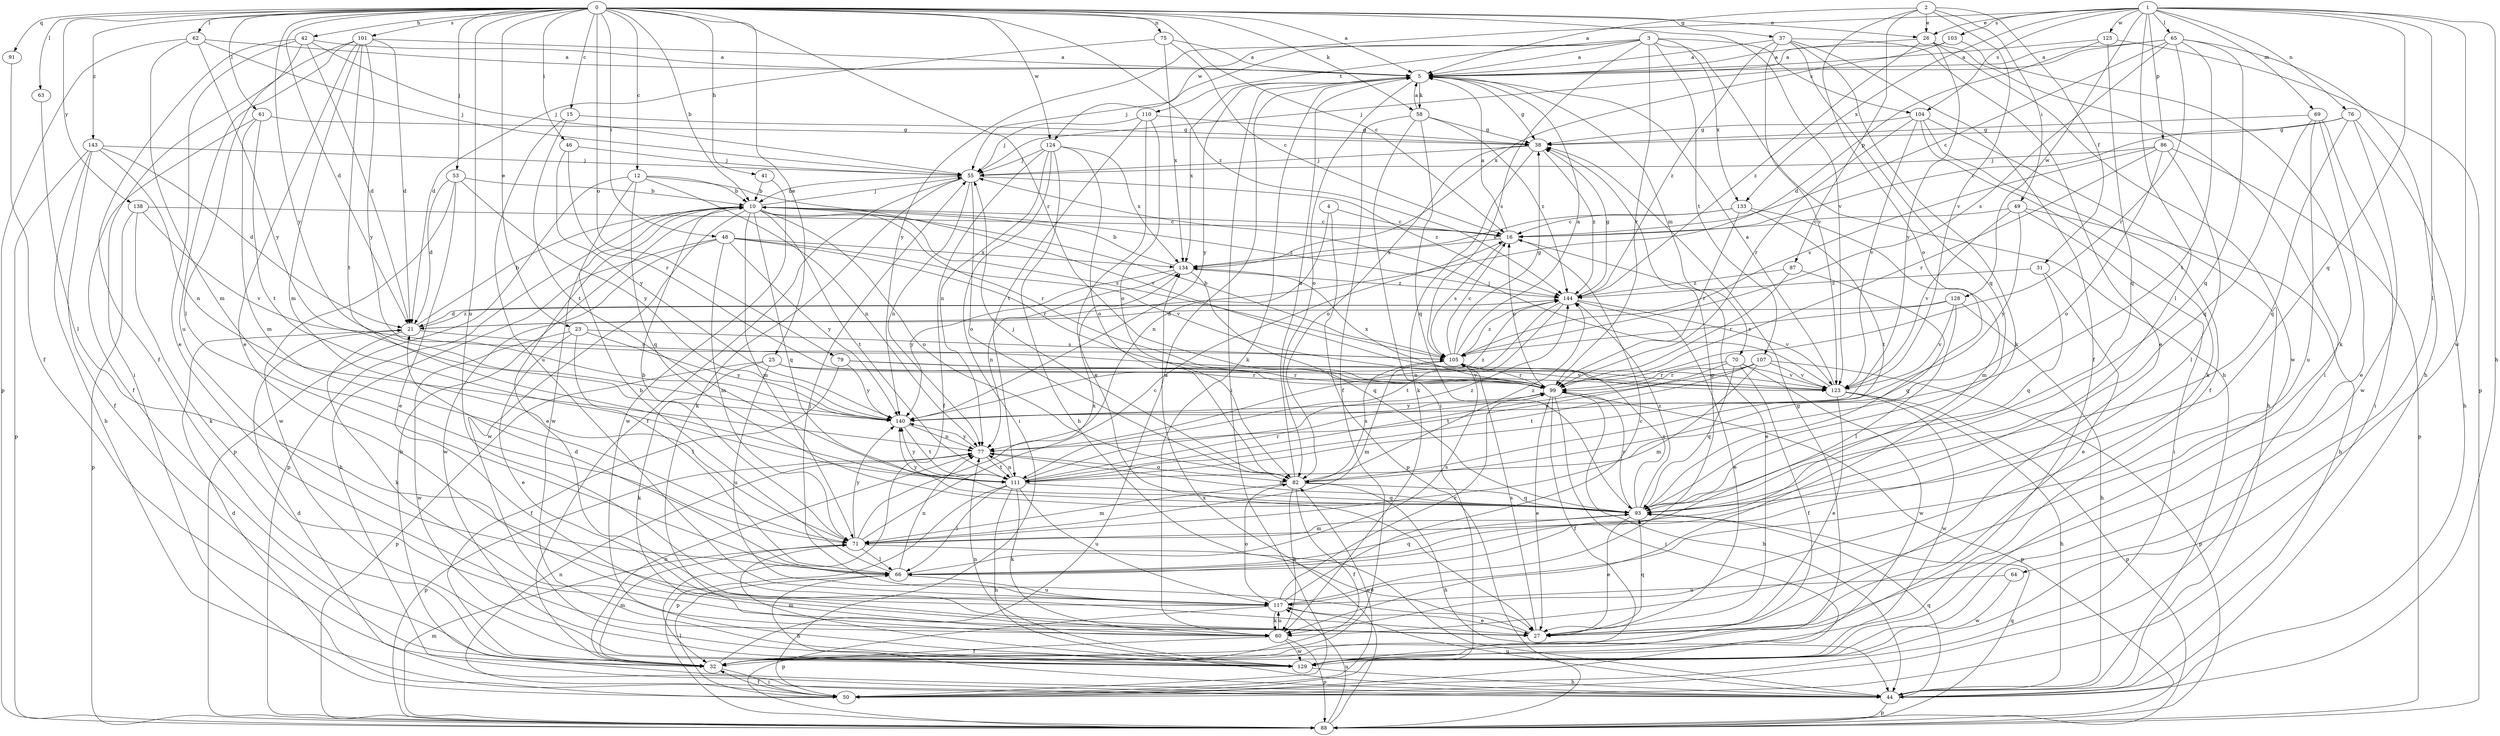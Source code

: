 strict digraph  {
0;
1;
2;
3;
4;
5;
10;
12;
15;
16;
21;
23;
25;
26;
27;
31;
32;
37;
38;
41;
42;
44;
46;
48;
49;
50;
53;
55;
58;
60;
61;
62;
63;
64;
65;
66;
69;
70;
71;
75;
76;
77;
79;
82;
86;
87;
88;
91;
93;
99;
101;
103;
104;
105;
107;
110;
111;
117;
123;
124;
125;
128;
129;
133;
134;
138;
140;
143;
144;
0 -> 5  [label=a];
0 -> 10  [label=b];
0 -> 12  [label=c];
0 -> 15  [label=c];
0 -> 16  [label=c];
0 -> 21  [label=d];
0 -> 23  [label=e];
0 -> 25  [label=e];
0 -> 26  [label=e];
0 -> 37  [label=g];
0 -> 41  [label=h];
0 -> 42  [label=h];
0 -> 46  [label=i];
0 -> 48  [label=i];
0 -> 53  [label=j];
0 -> 58  [label=k];
0 -> 61  [label=l];
0 -> 62  [label=l];
0 -> 63  [label=l];
0 -> 75  [label=n];
0 -> 79  [label=o];
0 -> 91  [label=q];
0 -> 99  [label=r];
0 -> 101  [label=s];
0 -> 117  [label=u];
0 -> 123  [label=v];
0 -> 124  [label=w];
0 -> 138  [label=y];
0 -> 140  [label=y];
0 -> 143  [label=z];
0 -> 144  [label=z];
1 -> 26  [label=e];
1 -> 44  [label=h];
1 -> 64  [label=l];
1 -> 65  [label=l];
1 -> 66  [label=l];
1 -> 69  [label=m];
1 -> 76  [label=n];
1 -> 86  [label=p];
1 -> 93  [label=q];
1 -> 103  [label=s];
1 -> 104  [label=s];
1 -> 124  [label=w];
1 -> 125  [label=w];
1 -> 128  [label=w];
1 -> 129  [label=w];
1 -> 133  [label=x];
2 -> 5  [label=a];
2 -> 26  [label=e];
2 -> 31  [label=f];
2 -> 49  [label=i];
2 -> 82  [label=o];
2 -> 87  [label=p];
2 -> 123  [label=v];
3 -> 5  [label=a];
3 -> 44  [label=h];
3 -> 55  [label=j];
3 -> 99  [label=r];
3 -> 104  [label=s];
3 -> 105  [label=s];
3 -> 107  [label=t];
3 -> 110  [label=t];
3 -> 133  [label=x];
3 -> 140  [label=y];
4 -> 16  [label=c];
4 -> 77  [label=n];
4 -> 88  [label=p];
5 -> 38  [label=g];
5 -> 50  [label=i];
5 -> 58  [label=k];
5 -> 60  [label=k];
5 -> 70  [label=m];
5 -> 82  [label=o];
5 -> 134  [label=x];
5 -> 140  [label=y];
10 -> 16  [label=c];
10 -> 27  [label=e];
10 -> 55  [label=j];
10 -> 71  [label=m];
10 -> 82  [label=o];
10 -> 88  [label=p];
10 -> 93  [label=q];
10 -> 99  [label=r];
10 -> 105  [label=s];
10 -> 111  [label=t];
10 -> 129  [label=w];
10 -> 144  [label=z];
12 -> 10  [label=b];
12 -> 77  [label=n];
12 -> 88  [label=p];
12 -> 93  [label=q];
12 -> 123  [label=v];
12 -> 129  [label=w];
15 -> 38  [label=g];
15 -> 111  [label=t];
15 -> 117  [label=u];
16 -> 5  [label=a];
16 -> 27  [label=e];
16 -> 105  [label=s];
16 -> 134  [label=x];
21 -> 10  [label=b];
21 -> 60  [label=k];
21 -> 105  [label=s];
21 -> 144  [label=z];
23 -> 27  [label=e];
23 -> 66  [label=l];
23 -> 105  [label=s];
23 -> 129  [label=w];
23 -> 140  [label=y];
25 -> 60  [label=k];
25 -> 88  [label=p];
25 -> 99  [label=r];
25 -> 117  [label=u];
25 -> 123  [label=v];
26 -> 5  [label=a];
26 -> 50  [label=i];
26 -> 129  [label=w];
26 -> 140  [label=y];
26 -> 144  [label=z];
27 -> 55  [label=j];
27 -> 93  [label=q];
27 -> 105  [label=s];
31 -> 27  [label=e];
31 -> 93  [label=q];
31 -> 144  [label=z];
32 -> 5  [label=a];
32 -> 50  [label=i];
32 -> 71  [label=m];
32 -> 77  [label=n];
37 -> 5  [label=a];
37 -> 27  [label=e];
37 -> 32  [label=f];
37 -> 60  [label=k];
37 -> 93  [label=q];
37 -> 123  [label=v];
37 -> 144  [label=z];
38 -> 55  [label=j];
38 -> 60  [label=k];
38 -> 82  [label=o];
38 -> 144  [label=z];
41 -> 10  [label=b];
41 -> 129  [label=w];
42 -> 5  [label=a];
42 -> 21  [label=d];
42 -> 27  [label=e];
42 -> 32  [label=f];
42 -> 55  [label=j];
42 -> 66  [label=l];
44 -> 10  [label=b];
44 -> 21  [label=d];
44 -> 88  [label=p];
44 -> 93  [label=q];
44 -> 117  [label=u];
46 -> 55  [label=j];
46 -> 99  [label=r];
46 -> 140  [label=y];
48 -> 44  [label=h];
48 -> 71  [label=m];
48 -> 99  [label=r];
48 -> 123  [label=v];
48 -> 129  [label=w];
48 -> 134  [label=x];
48 -> 140  [label=y];
49 -> 16  [label=c];
49 -> 44  [label=h];
49 -> 50  [label=i];
49 -> 123  [label=v];
49 -> 140  [label=y];
50 -> 21  [label=d];
50 -> 32  [label=f];
50 -> 66  [label=l];
50 -> 77  [label=n];
50 -> 82  [label=o];
53 -> 10  [label=b];
53 -> 21  [label=d];
53 -> 27  [label=e];
53 -> 129  [label=w];
53 -> 140  [label=y];
55 -> 10  [label=b];
55 -> 32  [label=f];
55 -> 60  [label=k];
55 -> 77  [label=n];
55 -> 82  [label=o];
55 -> 144  [label=z];
58 -> 5  [label=a];
58 -> 32  [label=f];
58 -> 38  [label=g];
58 -> 50  [label=i];
58 -> 93  [label=q];
58 -> 144  [label=z];
60 -> 32  [label=f];
60 -> 88  [label=p];
60 -> 117  [label=u];
60 -> 129  [label=w];
61 -> 32  [label=f];
61 -> 38  [label=g];
61 -> 71  [label=m];
61 -> 111  [label=t];
62 -> 5  [label=a];
62 -> 55  [label=j];
62 -> 71  [label=m];
62 -> 88  [label=p];
62 -> 140  [label=y];
63 -> 66  [label=l];
64 -> 117  [label=u];
64 -> 129  [label=w];
65 -> 5  [label=a];
65 -> 16  [label=c];
65 -> 44  [label=h];
65 -> 55  [label=j];
65 -> 93  [label=q];
65 -> 99  [label=r];
65 -> 105  [label=s];
65 -> 111  [label=t];
66 -> 10  [label=b];
66 -> 21  [label=d];
66 -> 44  [label=h];
66 -> 77  [label=n];
66 -> 93  [label=q];
66 -> 105  [label=s];
66 -> 117  [label=u];
69 -> 27  [label=e];
69 -> 38  [label=g];
69 -> 50  [label=i];
69 -> 93  [label=q];
69 -> 117  [label=u];
70 -> 32  [label=f];
70 -> 93  [label=q];
70 -> 99  [label=r];
70 -> 111  [label=t];
70 -> 123  [label=v];
70 -> 129  [label=w];
71 -> 10  [label=b];
71 -> 16  [label=c];
71 -> 27  [label=e];
71 -> 66  [label=l];
71 -> 134  [label=x];
71 -> 140  [label=y];
75 -> 5  [label=a];
75 -> 16  [label=c];
75 -> 21  [label=d];
75 -> 134  [label=x];
76 -> 16  [label=c];
76 -> 38  [label=g];
76 -> 44  [label=h];
76 -> 93  [label=q];
76 -> 129  [label=w];
77 -> 82  [label=o];
77 -> 88  [label=p];
77 -> 111  [label=t];
77 -> 140  [label=y];
79 -> 32  [label=f];
79 -> 99  [label=r];
79 -> 123  [label=v];
79 -> 140  [label=y];
82 -> 5  [label=a];
82 -> 32  [label=f];
82 -> 44  [label=h];
82 -> 55  [label=j];
82 -> 60  [label=k];
82 -> 71  [label=m];
82 -> 93  [label=q];
82 -> 105  [label=s];
82 -> 144  [label=z];
86 -> 55  [label=j];
86 -> 66  [label=l];
86 -> 82  [label=o];
86 -> 88  [label=p];
86 -> 99  [label=r];
86 -> 105  [label=s];
87 -> 93  [label=q];
87 -> 99  [label=r];
87 -> 144  [label=z];
88 -> 71  [label=m];
88 -> 93  [label=q];
88 -> 117  [label=u];
88 -> 134  [label=x];
91 -> 32  [label=f];
93 -> 27  [label=e];
93 -> 71  [label=m];
93 -> 77  [label=n];
93 -> 99  [label=r];
93 -> 105  [label=s];
93 -> 140  [label=y];
93 -> 144  [label=z];
99 -> 16  [label=c];
99 -> 27  [label=e];
99 -> 32  [label=f];
99 -> 44  [label=h];
99 -> 50  [label=i];
99 -> 88  [label=p];
99 -> 134  [label=x];
99 -> 140  [label=y];
101 -> 5  [label=a];
101 -> 21  [label=d];
101 -> 27  [label=e];
101 -> 50  [label=i];
101 -> 71  [label=m];
101 -> 111  [label=t];
101 -> 117  [label=u];
101 -> 140  [label=y];
103 -> 5  [label=a];
103 -> 60  [label=k];
103 -> 134  [label=x];
104 -> 32  [label=f];
104 -> 38  [label=g];
104 -> 44  [label=h];
104 -> 60  [label=k];
104 -> 99  [label=r];
104 -> 123  [label=v];
105 -> 5  [label=a];
105 -> 10  [label=b];
105 -> 16  [label=c];
105 -> 38  [label=g];
105 -> 71  [label=m];
105 -> 99  [label=r];
105 -> 144  [label=z];
107 -> 71  [label=m];
107 -> 77  [label=n];
107 -> 88  [label=p];
107 -> 99  [label=r];
107 -> 111  [label=t];
107 -> 123  [label=v];
110 -> 27  [label=e];
110 -> 38  [label=g];
110 -> 55  [label=j];
110 -> 82  [label=o];
110 -> 111  [label=t];
111 -> 44  [label=h];
111 -> 60  [label=k];
111 -> 66  [label=l];
111 -> 77  [label=n];
111 -> 88  [label=p];
111 -> 93  [label=q];
111 -> 99  [label=r];
111 -> 117  [label=u];
111 -> 140  [label=y];
111 -> 144  [label=z];
117 -> 16  [label=c];
117 -> 27  [label=e];
117 -> 38  [label=g];
117 -> 60  [label=k];
117 -> 82  [label=o];
117 -> 88  [label=p];
117 -> 99  [label=r];
123 -> 5  [label=a];
123 -> 27  [label=e];
123 -> 44  [label=h];
123 -> 55  [label=j];
123 -> 88  [label=p];
123 -> 129  [label=w];
124 -> 32  [label=f];
124 -> 44  [label=h];
124 -> 50  [label=i];
124 -> 55  [label=j];
124 -> 77  [label=n];
124 -> 82  [label=o];
124 -> 134  [label=x];
125 -> 5  [label=a];
125 -> 21  [label=d];
125 -> 88  [label=p];
125 -> 93  [label=q];
128 -> 21  [label=d];
128 -> 44  [label=h];
128 -> 66  [label=l];
128 -> 105  [label=s];
128 -> 123  [label=v];
129 -> 38  [label=g];
129 -> 44  [label=h];
129 -> 71  [label=m];
129 -> 77  [label=n];
133 -> 16  [label=c];
133 -> 71  [label=m];
133 -> 99  [label=r];
133 -> 111  [label=t];
133 -> 134  [label=x];
134 -> 10  [label=b];
134 -> 77  [label=n];
134 -> 93  [label=q];
134 -> 140  [label=y];
134 -> 144  [label=z];
138 -> 16  [label=c];
138 -> 60  [label=k];
138 -> 88  [label=p];
138 -> 123  [label=v];
140 -> 77  [label=n];
140 -> 111  [label=t];
140 -> 144  [label=z];
143 -> 21  [label=d];
143 -> 32  [label=f];
143 -> 44  [label=h];
143 -> 55  [label=j];
143 -> 77  [label=n];
143 -> 88  [label=p];
144 -> 21  [label=d];
144 -> 27  [label=e];
144 -> 38  [label=g];
144 -> 77  [label=n];
144 -> 111  [label=t];
144 -> 123  [label=v];
}
